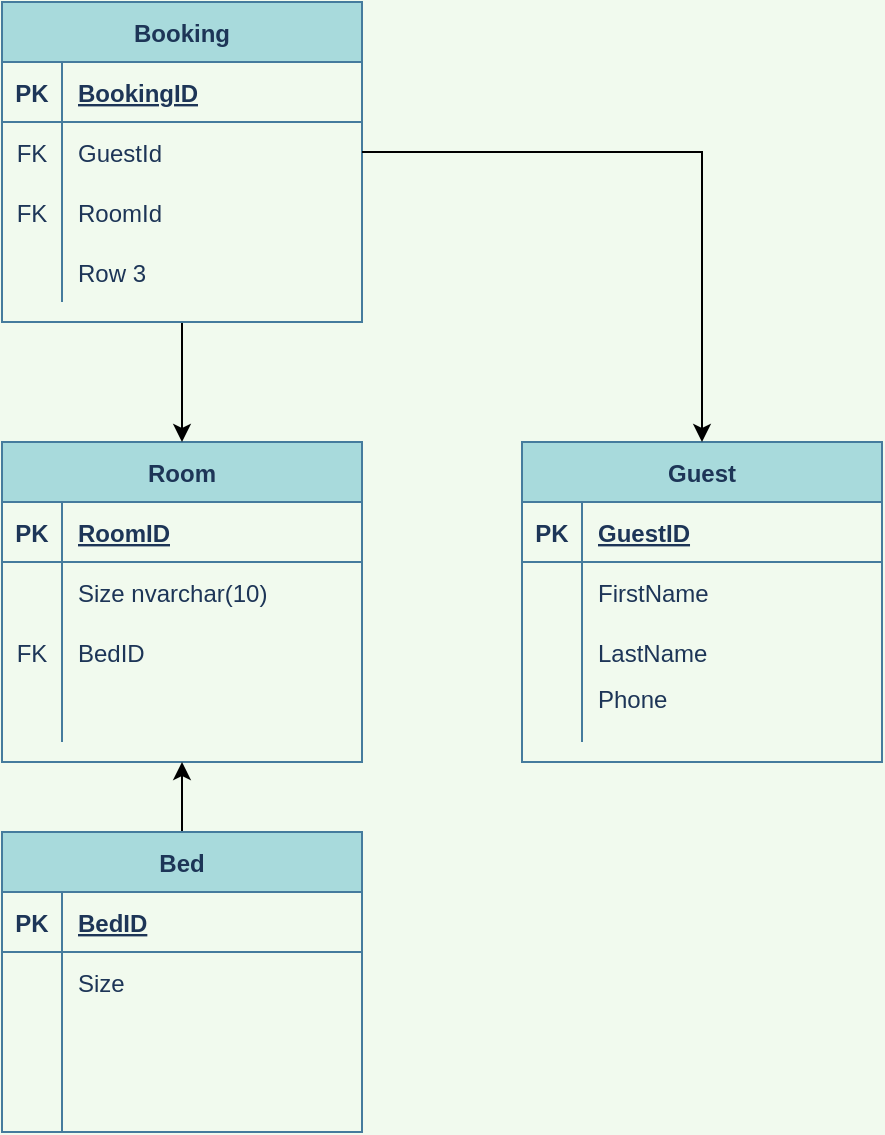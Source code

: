 <mxfile version="20.2.3" type="device"><diagram id="uxcJAp8ZWIvbBPf6CyUV" name="Sida-1"><mxGraphModel dx="802" dy="641" grid="1" gridSize="10" guides="1" tooltips="1" connect="1" arrows="1" fold="1" page="1" pageScale="1" pageWidth="827" pageHeight="1169" background="#F1FAEE" math="0" shadow="0"><root><mxCell id="0"/><mxCell id="1" parent="0"/><mxCell id="YhSoo6fq5v7C-0EKnRnC-1" value="Room" style="shape=table;startSize=30;container=1;collapsible=1;childLayout=tableLayout;fixedRows=1;rowLines=0;fontStyle=1;align=center;resizeLast=1;fontColor=#1D3557;strokeColor=#457B9D;fillColor=#A8DADC;" parent="1" vertex="1"><mxGeometry x="50" y="240" width="180" height="160" as="geometry"/></mxCell><mxCell id="YhSoo6fq5v7C-0EKnRnC-2" value="" style="shape=tableRow;horizontal=0;startSize=0;swimlaneHead=0;swimlaneBody=0;fillColor=none;collapsible=0;dropTarget=0;points=[[0,0.5],[1,0.5]];portConstraint=eastwest;top=0;left=0;right=0;bottom=1;fontColor=#1D3557;strokeColor=#457B9D;" parent="YhSoo6fq5v7C-0EKnRnC-1" vertex="1"><mxGeometry y="30" width="180" height="30" as="geometry"/></mxCell><mxCell id="YhSoo6fq5v7C-0EKnRnC-3" value="PK" style="shape=partialRectangle;connectable=0;fillColor=none;top=0;left=0;bottom=0;right=0;fontStyle=1;overflow=hidden;fontColor=#1D3557;strokeColor=#457B9D;" parent="YhSoo6fq5v7C-0EKnRnC-2" vertex="1"><mxGeometry width="30" height="30" as="geometry"><mxRectangle width="30" height="30" as="alternateBounds"/></mxGeometry></mxCell><mxCell id="YhSoo6fq5v7C-0EKnRnC-4" value="RoomID" style="shape=partialRectangle;connectable=0;fillColor=none;top=0;left=0;bottom=0;right=0;align=left;spacingLeft=6;fontStyle=5;overflow=hidden;fontColor=#1D3557;strokeColor=#457B9D;" parent="YhSoo6fq5v7C-0EKnRnC-2" vertex="1"><mxGeometry x="30" width="150" height="30" as="geometry"><mxRectangle width="150" height="30" as="alternateBounds"/></mxGeometry></mxCell><mxCell id="YhSoo6fq5v7C-0EKnRnC-5" value="" style="shape=tableRow;horizontal=0;startSize=0;swimlaneHead=0;swimlaneBody=0;fillColor=none;collapsible=0;dropTarget=0;points=[[0,0.5],[1,0.5]];portConstraint=eastwest;top=0;left=0;right=0;bottom=0;fontColor=#1D3557;strokeColor=#457B9D;" parent="YhSoo6fq5v7C-0EKnRnC-1" vertex="1"><mxGeometry y="60" width="180" height="30" as="geometry"/></mxCell><mxCell id="YhSoo6fq5v7C-0EKnRnC-6" value="" style="shape=partialRectangle;connectable=0;fillColor=none;top=0;left=0;bottom=0;right=0;editable=1;overflow=hidden;fontColor=#1D3557;strokeColor=#457B9D;" parent="YhSoo6fq5v7C-0EKnRnC-5" vertex="1"><mxGeometry width="30" height="30" as="geometry"><mxRectangle width="30" height="30" as="alternateBounds"/></mxGeometry></mxCell><mxCell id="YhSoo6fq5v7C-0EKnRnC-7" value="Size nvarchar(10)" style="shape=partialRectangle;connectable=0;fillColor=none;top=0;left=0;bottom=0;right=0;align=left;spacingLeft=6;overflow=hidden;fontColor=#1D3557;strokeColor=#457B9D;" parent="YhSoo6fq5v7C-0EKnRnC-5" vertex="1"><mxGeometry x="30" width="150" height="30" as="geometry"><mxRectangle width="150" height="30" as="alternateBounds"/></mxGeometry></mxCell><mxCell id="YhSoo6fq5v7C-0EKnRnC-8" value="" style="shape=tableRow;horizontal=0;startSize=0;swimlaneHead=0;swimlaneBody=0;fillColor=none;collapsible=0;dropTarget=0;points=[[0,0.5],[1,0.5]];portConstraint=eastwest;top=0;left=0;right=0;bottom=0;fontColor=#1D3557;strokeColor=#457B9D;" parent="YhSoo6fq5v7C-0EKnRnC-1" vertex="1"><mxGeometry y="90" width="180" height="30" as="geometry"/></mxCell><mxCell id="YhSoo6fq5v7C-0EKnRnC-9" value="FK" style="shape=partialRectangle;connectable=0;fillColor=none;top=0;left=0;bottom=0;right=0;editable=1;overflow=hidden;fontColor=#1D3557;strokeColor=#457B9D;" parent="YhSoo6fq5v7C-0EKnRnC-8" vertex="1"><mxGeometry width="30" height="30" as="geometry"><mxRectangle width="30" height="30" as="alternateBounds"/></mxGeometry></mxCell><mxCell id="YhSoo6fq5v7C-0EKnRnC-10" value="BedID" style="shape=partialRectangle;connectable=0;fillColor=none;top=0;left=0;bottom=0;right=0;align=left;spacingLeft=6;overflow=hidden;fontColor=#1D3557;strokeColor=#457B9D;" parent="YhSoo6fq5v7C-0EKnRnC-8" vertex="1"><mxGeometry x="30" width="150" height="30" as="geometry"><mxRectangle width="150" height="30" as="alternateBounds"/></mxGeometry></mxCell><mxCell id="YhSoo6fq5v7C-0EKnRnC-11" value="" style="shape=tableRow;horizontal=0;startSize=0;swimlaneHead=0;swimlaneBody=0;fillColor=none;collapsible=0;dropTarget=0;points=[[0,0.5],[1,0.5]];portConstraint=eastwest;top=0;left=0;right=0;bottom=0;fontColor=#1D3557;strokeColor=#457B9D;" parent="YhSoo6fq5v7C-0EKnRnC-1" vertex="1"><mxGeometry y="120" width="180" height="30" as="geometry"/></mxCell><mxCell id="YhSoo6fq5v7C-0EKnRnC-12" value="" style="shape=partialRectangle;connectable=0;fillColor=none;top=0;left=0;bottom=0;right=0;editable=1;overflow=hidden;fontColor=#1D3557;strokeColor=#457B9D;" parent="YhSoo6fq5v7C-0EKnRnC-11" vertex="1"><mxGeometry width="30" height="30" as="geometry"><mxRectangle width="30" height="30" as="alternateBounds"/></mxGeometry></mxCell><mxCell id="YhSoo6fq5v7C-0EKnRnC-13" value="" style="shape=partialRectangle;connectable=0;fillColor=none;top=0;left=0;bottom=0;right=0;align=left;spacingLeft=6;overflow=hidden;fontColor=#1D3557;strokeColor=#457B9D;" parent="YhSoo6fq5v7C-0EKnRnC-11" vertex="1"><mxGeometry x="30" width="150" height="30" as="geometry"><mxRectangle width="150" height="30" as="alternateBounds"/></mxGeometry></mxCell><mxCell id="YhSoo6fq5v7C-0EKnRnC-14" value="Guest" style="shape=table;startSize=30;container=1;collapsible=1;childLayout=tableLayout;fixedRows=1;rowLines=0;fontStyle=1;align=center;resizeLast=1;fontColor=#1D3557;strokeColor=#457B9D;fillColor=#A8DADC;" parent="1" vertex="1"><mxGeometry x="310" y="240" width="180" height="160" as="geometry"/></mxCell><mxCell id="YhSoo6fq5v7C-0EKnRnC-15" value="" style="shape=tableRow;horizontal=0;startSize=0;swimlaneHead=0;swimlaneBody=0;fillColor=none;collapsible=0;dropTarget=0;points=[[0,0.5],[1,0.5]];portConstraint=eastwest;top=0;left=0;right=0;bottom=1;fontColor=#1D3557;strokeColor=#457B9D;" parent="YhSoo6fq5v7C-0EKnRnC-14" vertex="1"><mxGeometry y="30" width="180" height="30" as="geometry"/></mxCell><mxCell id="YhSoo6fq5v7C-0EKnRnC-16" value="PK" style="shape=partialRectangle;connectable=0;fillColor=none;top=0;left=0;bottom=0;right=0;fontStyle=1;overflow=hidden;fontColor=#1D3557;strokeColor=#457B9D;" parent="YhSoo6fq5v7C-0EKnRnC-15" vertex="1"><mxGeometry width="30" height="30" as="geometry"><mxRectangle width="30" height="30" as="alternateBounds"/></mxGeometry></mxCell><mxCell id="YhSoo6fq5v7C-0EKnRnC-17" value="GuestID" style="shape=partialRectangle;connectable=0;fillColor=none;top=0;left=0;bottom=0;right=0;align=left;spacingLeft=6;fontStyle=5;overflow=hidden;fontColor=#1D3557;strokeColor=#457B9D;" parent="YhSoo6fq5v7C-0EKnRnC-15" vertex="1"><mxGeometry x="30" width="150" height="30" as="geometry"><mxRectangle width="150" height="30" as="alternateBounds"/></mxGeometry></mxCell><mxCell id="YhSoo6fq5v7C-0EKnRnC-18" value="" style="shape=tableRow;horizontal=0;startSize=0;swimlaneHead=0;swimlaneBody=0;fillColor=none;collapsible=0;dropTarget=0;points=[[0,0.5],[1,0.5]];portConstraint=eastwest;top=0;left=0;right=0;bottom=0;fontColor=#1D3557;strokeColor=#457B9D;" parent="YhSoo6fq5v7C-0EKnRnC-14" vertex="1"><mxGeometry y="60" width="180" height="30" as="geometry"/></mxCell><mxCell id="YhSoo6fq5v7C-0EKnRnC-19" value="" style="shape=partialRectangle;connectable=0;fillColor=none;top=0;left=0;bottom=0;right=0;editable=1;overflow=hidden;fontColor=#1D3557;strokeColor=#457B9D;" parent="YhSoo6fq5v7C-0EKnRnC-18" vertex="1"><mxGeometry width="30" height="30" as="geometry"><mxRectangle width="30" height="30" as="alternateBounds"/></mxGeometry></mxCell><mxCell id="YhSoo6fq5v7C-0EKnRnC-20" value="FirstName" style="shape=partialRectangle;connectable=0;fillColor=none;top=0;left=0;bottom=0;right=0;align=left;spacingLeft=6;overflow=hidden;fontColor=#1D3557;strokeColor=#457B9D;" parent="YhSoo6fq5v7C-0EKnRnC-18" vertex="1"><mxGeometry x="30" width="150" height="30" as="geometry"><mxRectangle width="150" height="30" as="alternateBounds"/></mxGeometry></mxCell><mxCell id="YhSoo6fq5v7C-0EKnRnC-21" value="" style="shape=tableRow;horizontal=0;startSize=0;swimlaneHead=0;swimlaneBody=0;fillColor=none;collapsible=0;dropTarget=0;points=[[0,0.5],[1,0.5]];portConstraint=eastwest;top=0;left=0;right=0;bottom=0;fontColor=#1D3557;strokeColor=#457B9D;" parent="YhSoo6fq5v7C-0EKnRnC-14" vertex="1"><mxGeometry y="90" width="180" height="30" as="geometry"/></mxCell><mxCell id="YhSoo6fq5v7C-0EKnRnC-22" value="" style="shape=partialRectangle;connectable=0;fillColor=none;top=0;left=0;bottom=0;right=0;editable=1;overflow=hidden;fontColor=#1D3557;strokeColor=#457B9D;" parent="YhSoo6fq5v7C-0EKnRnC-21" vertex="1"><mxGeometry width="30" height="30" as="geometry"><mxRectangle width="30" height="30" as="alternateBounds"/></mxGeometry></mxCell><mxCell id="YhSoo6fq5v7C-0EKnRnC-23" value="LastName" style="shape=partialRectangle;connectable=0;fillColor=none;top=0;left=0;bottom=0;right=0;align=left;spacingLeft=6;overflow=hidden;fontColor=#1D3557;strokeColor=#457B9D;" parent="YhSoo6fq5v7C-0EKnRnC-21" vertex="1"><mxGeometry x="30" width="150" height="30" as="geometry"><mxRectangle width="150" height="30" as="alternateBounds"/></mxGeometry></mxCell><mxCell id="YhSoo6fq5v7C-0EKnRnC-24" value="" style="shape=tableRow;horizontal=0;startSize=0;swimlaneHead=0;swimlaneBody=0;fillColor=none;collapsible=0;dropTarget=0;points=[[0,0.5],[1,0.5]];portConstraint=eastwest;top=0;left=0;right=0;bottom=0;fontColor=#1D3557;strokeColor=#457B9D;" parent="YhSoo6fq5v7C-0EKnRnC-14" vertex="1"><mxGeometry y="120" width="180" height="30" as="geometry"/></mxCell><mxCell id="YhSoo6fq5v7C-0EKnRnC-25" value="" style="shape=partialRectangle;connectable=0;fillColor=none;top=0;left=0;bottom=0;right=0;editable=1;overflow=hidden;fontColor=#1D3557;strokeColor=#457B9D;" parent="YhSoo6fq5v7C-0EKnRnC-24" vertex="1"><mxGeometry width="30" height="30" as="geometry"><mxRectangle width="30" height="30" as="alternateBounds"/></mxGeometry></mxCell><mxCell id="YhSoo6fq5v7C-0EKnRnC-26" value="Phone&#10;" style="shape=partialRectangle;connectable=0;fillColor=none;top=0;left=0;bottom=0;right=0;align=left;spacingLeft=6;overflow=hidden;fontColor=#1D3557;strokeColor=#457B9D;" parent="YhSoo6fq5v7C-0EKnRnC-24" vertex="1"><mxGeometry x="30" width="150" height="30" as="geometry"><mxRectangle width="150" height="30" as="alternateBounds"/></mxGeometry></mxCell><mxCell id="SjOS61LlfujwKOnhzvTt-16" style="edgeStyle=orthogonalEdgeStyle;rounded=0;orthogonalLoop=1;jettySize=auto;html=1;entryX=0.5;entryY=0;entryDx=0;entryDy=0;" edge="1" parent="1" source="YhSoo6fq5v7C-0EKnRnC-27" target="YhSoo6fq5v7C-0EKnRnC-1"><mxGeometry relative="1" as="geometry"/></mxCell><mxCell id="YhSoo6fq5v7C-0EKnRnC-27" value="Booking" style="shape=table;startSize=30;container=1;collapsible=1;childLayout=tableLayout;fixedRows=1;rowLines=0;fontStyle=1;align=center;resizeLast=1;fontColor=#1D3557;strokeColor=#457B9D;fillColor=#A8DADC;" parent="1" vertex="1"><mxGeometry x="50" y="20" width="180" height="160" as="geometry"/></mxCell><mxCell id="YhSoo6fq5v7C-0EKnRnC-28" value="" style="shape=tableRow;horizontal=0;startSize=0;swimlaneHead=0;swimlaneBody=0;fillColor=none;collapsible=0;dropTarget=0;points=[[0,0.5],[1,0.5]];portConstraint=eastwest;top=0;left=0;right=0;bottom=1;fontColor=#1D3557;strokeColor=#457B9D;" parent="YhSoo6fq5v7C-0EKnRnC-27" vertex="1"><mxGeometry y="30" width="180" height="30" as="geometry"/></mxCell><mxCell id="YhSoo6fq5v7C-0EKnRnC-29" value="PK" style="shape=partialRectangle;connectable=0;fillColor=none;top=0;left=0;bottom=0;right=0;fontStyle=1;overflow=hidden;fontColor=#1D3557;strokeColor=#457B9D;" parent="YhSoo6fq5v7C-0EKnRnC-28" vertex="1"><mxGeometry width="30" height="30" as="geometry"><mxRectangle width="30" height="30" as="alternateBounds"/></mxGeometry></mxCell><mxCell id="YhSoo6fq5v7C-0EKnRnC-30" value="BookingID" style="shape=partialRectangle;connectable=0;fillColor=none;top=0;left=0;bottom=0;right=0;align=left;spacingLeft=6;fontStyle=5;overflow=hidden;fontColor=#1D3557;strokeColor=#457B9D;" parent="YhSoo6fq5v7C-0EKnRnC-28" vertex="1"><mxGeometry x="30" width="150" height="30" as="geometry"><mxRectangle width="150" height="30" as="alternateBounds"/></mxGeometry></mxCell><mxCell id="YhSoo6fq5v7C-0EKnRnC-31" value="" style="shape=tableRow;horizontal=0;startSize=0;swimlaneHead=0;swimlaneBody=0;fillColor=none;collapsible=0;dropTarget=0;points=[[0,0.5],[1,0.5]];portConstraint=eastwest;top=0;left=0;right=0;bottom=0;fontColor=#1D3557;strokeColor=#457B9D;" parent="YhSoo6fq5v7C-0EKnRnC-27" vertex="1"><mxGeometry y="60" width="180" height="30" as="geometry"/></mxCell><mxCell id="YhSoo6fq5v7C-0EKnRnC-32" value="FK" style="shape=partialRectangle;connectable=0;fillColor=none;top=0;left=0;bottom=0;right=0;editable=1;overflow=hidden;fontColor=#1D3557;strokeColor=#457B9D;" parent="YhSoo6fq5v7C-0EKnRnC-31" vertex="1"><mxGeometry width="30" height="30" as="geometry"><mxRectangle width="30" height="30" as="alternateBounds"/></mxGeometry></mxCell><mxCell id="YhSoo6fq5v7C-0EKnRnC-33" value="GuestId" style="shape=partialRectangle;connectable=0;fillColor=none;top=0;left=0;bottom=0;right=0;align=left;spacingLeft=6;overflow=hidden;fontColor=#1D3557;strokeColor=#457B9D;" parent="YhSoo6fq5v7C-0EKnRnC-31" vertex="1"><mxGeometry x="30" width="150" height="30" as="geometry"><mxRectangle width="150" height="30" as="alternateBounds"/></mxGeometry></mxCell><mxCell id="YhSoo6fq5v7C-0EKnRnC-34" value="" style="shape=tableRow;horizontal=0;startSize=0;swimlaneHead=0;swimlaneBody=0;fillColor=none;collapsible=0;dropTarget=0;points=[[0,0.5],[1,0.5]];portConstraint=eastwest;top=0;left=0;right=0;bottom=0;fontColor=#1D3557;strokeColor=#457B9D;" parent="YhSoo6fq5v7C-0EKnRnC-27" vertex="1"><mxGeometry y="90" width="180" height="30" as="geometry"/></mxCell><mxCell id="YhSoo6fq5v7C-0EKnRnC-35" value="FK" style="shape=partialRectangle;connectable=0;fillColor=none;top=0;left=0;bottom=0;right=0;editable=1;overflow=hidden;fontColor=#1D3557;strokeColor=#457B9D;" parent="YhSoo6fq5v7C-0EKnRnC-34" vertex="1"><mxGeometry width="30" height="30" as="geometry"><mxRectangle width="30" height="30" as="alternateBounds"/></mxGeometry></mxCell><mxCell id="YhSoo6fq5v7C-0EKnRnC-36" value="RoomId" style="shape=partialRectangle;connectable=0;fillColor=none;top=0;left=0;bottom=0;right=0;align=left;spacingLeft=6;overflow=hidden;fontColor=#1D3557;strokeColor=#457B9D;" parent="YhSoo6fq5v7C-0EKnRnC-34" vertex="1"><mxGeometry x="30" width="150" height="30" as="geometry"><mxRectangle width="150" height="30" as="alternateBounds"/></mxGeometry></mxCell><mxCell id="YhSoo6fq5v7C-0EKnRnC-37" value="" style="shape=tableRow;horizontal=0;startSize=0;swimlaneHead=0;swimlaneBody=0;fillColor=none;collapsible=0;dropTarget=0;points=[[0,0.5],[1,0.5]];portConstraint=eastwest;top=0;left=0;right=0;bottom=0;fontColor=#1D3557;strokeColor=#457B9D;" parent="YhSoo6fq5v7C-0EKnRnC-27" vertex="1"><mxGeometry y="120" width="180" height="30" as="geometry"/></mxCell><mxCell id="YhSoo6fq5v7C-0EKnRnC-38" value="" style="shape=partialRectangle;connectable=0;fillColor=none;top=0;left=0;bottom=0;right=0;editable=1;overflow=hidden;fontColor=#1D3557;strokeColor=#457B9D;" parent="YhSoo6fq5v7C-0EKnRnC-37" vertex="1"><mxGeometry width="30" height="30" as="geometry"><mxRectangle width="30" height="30" as="alternateBounds"/></mxGeometry></mxCell><mxCell id="YhSoo6fq5v7C-0EKnRnC-39" value="Row 3" style="shape=partialRectangle;connectable=0;fillColor=none;top=0;left=0;bottom=0;right=0;align=left;spacingLeft=6;overflow=hidden;fontColor=#1D3557;strokeColor=#457B9D;" parent="YhSoo6fq5v7C-0EKnRnC-37" vertex="1"><mxGeometry x="30" width="150" height="30" as="geometry"><mxRectangle width="150" height="30" as="alternateBounds"/></mxGeometry></mxCell><mxCell id="SjOS61LlfujwKOnhzvTt-14" style="edgeStyle=orthogonalEdgeStyle;rounded=0;orthogonalLoop=1;jettySize=auto;html=1;entryX=0.5;entryY=1;entryDx=0;entryDy=0;" edge="1" parent="1" source="SjOS61LlfujwKOnhzvTt-1" target="YhSoo6fq5v7C-0EKnRnC-1"><mxGeometry relative="1" as="geometry"/></mxCell><mxCell id="SjOS61LlfujwKOnhzvTt-1" value="Bed" style="shape=table;startSize=30;container=1;collapsible=1;childLayout=tableLayout;fixedRows=1;rowLines=0;fontStyle=1;align=center;resizeLast=1;fontColor=#1D3557;strokeColor=#457B9D;fillColor=#A8DADC;" vertex="1" parent="1"><mxGeometry x="50" y="435" width="180" height="150" as="geometry"/></mxCell><mxCell id="SjOS61LlfujwKOnhzvTt-2" value="" style="shape=tableRow;horizontal=0;startSize=0;swimlaneHead=0;swimlaneBody=0;fillColor=none;collapsible=0;dropTarget=0;points=[[0,0.5],[1,0.5]];portConstraint=eastwest;top=0;left=0;right=0;bottom=1;fontColor=#1D3557;strokeColor=#457B9D;" vertex="1" parent="SjOS61LlfujwKOnhzvTt-1"><mxGeometry y="30" width="180" height="30" as="geometry"/></mxCell><mxCell id="SjOS61LlfujwKOnhzvTt-3" value="PK" style="shape=partialRectangle;connectable=0;fillColor=none;top=0;left=0;bottom=0;right=0;fontStyle=1;overflow=hidden;fontColor=#1D3557;strokeColor=#457B9D;" vertex="1" parent="SjOS61LlfujwKOnhzvTt-2"><mxGeometry width="30" height="30" as="geometry"><mxRectangle width="30" height="30" as="alternateBounds"/></mxGeometry></mxCell><mxCell id="SjOS61LlfujwKOnhzvTt-4" value="BedID" style="shape=partialRectangle;connectable=0;fillColor=none;top=0;left=0;bottom=0;right=0;align=left;spacingLeft=6;fontStyle=5;overflow=hidden;fontColor=#1D3557;strokeColor=#457B9D;" vertex="1" parent="SjOS61LlfujwKOnhzvTt-2"><mxGeometry x="30" width="150" height="30" as="geometry"><mxRectangle width="150" height="30" as="alternateBounds"/></mxGeometry></mxCell><mxCell id="SjOS61LlfujwKOnhzvTt-5" value="" style="shape=tableRow;horizontal=0;startSize=0;swimlaneHead=0;swimlaneBody=0;fillColor=none;collapsible=0;dropTarget=0;points=[[0,0.5],[1,0.5]];portConstraint=eastwest;top=0;left=0;right=0;bottom=0;fontColor=#1D3557;strokeColor=#457B9D;" vertex="1" parent="SjOS61LlfujwKOnhzvTt-1"><mxGeometry y="60" width="180" height="30" as="geometry"/></mxCell><mxCell id="SjOS61LlfujwKOnhzvTt-6" value="" style="shape=partialRectangle;connectable=0;fillColor=none;top=0;left=0;bottom=0;right=0;editable=1;overflow=hidden;fontColor=#1D3557;strokeColor=#457B9D;" vertex="1" parent="SjOS61LlfujwKOnhzvTt-5"><mxGeometry width="30" height="30" as="geometry"><mxRectangle width="30" height="30" as="alternateBounds"/></mxGeometry></mxCell><mxCell id="SjOS61LlfujwKOnhzvTt-7" value="Size" style="shape=partialRectangle;connectable=0;fillColor=none;top=0;left=0;bottom=0;right=0;align=left;spacingLeft=6;overflow=hidden;fontColor=#1D3557;strokeColor=#457B9D;" vertex="1" parent="SjOS61LlfujwKOnhzvTt-5"><mxGeometry x="30" width="150" height="30" as="geometry"><mxRectangle width="150" height="30" as="alternateBounds"/></mxGeometry></mxCell><mxCell id="SjOS61LlfujwKOnhzvTt-8" value="" style="shape=tableRow;horizontal=0;startSize=0;swimlaneHead=0;swimlaneBody=0;fillColor=none;collapsible=0;dropTarget=0;points=[[0,0.5],[1,0.5]];portConstraint=eastwest;top=0;left=0;right=0;bottom=0;fontColor=#1D3557;strokeColor=#457B9D;" vertex="1" parent="SjOS61LlfujwKOnhzvTt-1"><mxGeometry y="90" width="180" height="30" as="geometry"/></mxCell><mxCell id="SjOS61LlfujwKOnhzvTt-9" value="" style="shape=partialRectangle;connectable=0;fillColor=none;top=0;left=0;bottom=0;right=0;editable=1;overflow=hidden;fontColor=#1D3557;strokeColor=#457B9D;" vertex="1" parent="SjOS61LlfujwKOnhzvTt-8"><mxGeometry width="30" height="30" as="geometry"><mxRectangle width="30" height="30" as="alternateBounds"/></mxGeometry></mxCell><mxCell id="SjOS61LlfujwKOnhzvTt-10" value="" style="shape=partialRectangle;connectable=0;fillColor=none;top=0;left=0;bottom=0;right=0;align=left;spacingLeft=6;overflow=hidden;fontColor=#1D3557;strokeColor=#457B9D;" vertex="1" parent="SjOS61LlfujwKOnhzvTt-8"><mxGeometry x="30" width="150" height="30" as="geometry"><mxRectangle width="150" height="30" as="alternateBounds"/></mxGeometry></mxCell><mxCell id="SjOS61LlfujwKOnhzvTt-11" value="" style="shape=tableRow;horizontal=0;startSize=0;swimlaneHead=0;swimlaneBody=0;fillColor=none;collapsible=0;dropTarget=0;points=[[0,0.5],[1,0.5]];portConstraint=eastwest;top=0;left=0;right=0;bottom=0;fontColor=#1D3557;strokeColor=#457B9D;" vertex="1" parent="SjOS61LlfujwKOnhzvTt-1"><mxGeometry y="120" width="180" height="30" as="geometry"/></mxCell><mxCell id="SjOS61LlfujwKOnhzvTt-12" value="" style="shape=partialRectangle;connectable=0;fillColor=none;top=0;left=0;bottom=0;right=0;editable=1;overflow=hidden;fontColor=#1D3557;strokeColor=#457B9D;" vertex="1" parent="SjOS61LlfujwKOnhzvTt-11"><mxGeometry width="30" height="30" as="geometry"><mxRectangle width="30" height="30" as="alternateBounds"/></mxGeometry></mxCell><mxCell id="SjOS61LlfujwKOnhzvTt-13" value="" style="shape=partialRectangle;connectable=0;fillColor=none;top=0;left=0;bottom=0;right=0;align=left;spacingLeft=6;overflow=hidden;fontColor=#1D3557;strokeColor=#457B9D;" vertex="1" parent="SjOS61LlfujwKOnhzvTt-11"><mxGeometry x="30" width="150" height="30" as="geometry"><mxRectangle width="150" height="30" as="alternateBounds"/></mxGeometry></mxCell><mxCell id="SjOS61LlfujwKOnhzvTt-17" style="edgeStyle=orthogonalEdgeStyle;rounded=0;orthogonalLoop=1;jettySize=auto;html=1;entryX=0.5;entryY=0;entryDx=0;entryDy=0;" edge="1" parent="1" source="YhSoo6fq5v7C-0EKnRnC-31" target="YhSoo6fq5v7C-0EKnRnC-14"><mxGeometry relative="1" as="geometry"/></mxCell></root></mxGraphModel></diagram></mxfile>